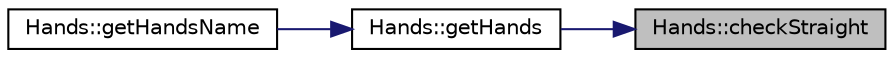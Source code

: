 digraph "Hands::checkStraight"
{
 // LATEX_PDF_SIZE
  edge [fontname="Helvetica",fontsize="10",labelfontname="Helvetica",labelfontsize="10"];
  node [fontname="Helvetica",fontsize="10",shape=record];
  rankdir="RL";
  Node1 [label="Hands::checkStraight",height=0.2,width=0.4,color="black", fillcolor="grey75", style="filled", fontcolor="black",tooltip=" "];
  Node1 -> Node2 [dir="back",color="midnightblue",fontsize="10",style="solid"];
  Node2 [label="Hands::getHands",height=0.2,width=0.4,color="black", fillcolor="white", style="filled",URL="$class_hands.html#ac30003e8e998bdeb41f908e1cc95e584",tooltip=" "];
  Node2 -> Node3 [dir="back",color="midnightblue",fontsize="10",style="solid"];
  Node3 [label="Hands::getHandsName",height=0.2,width=0.4,color="black", fillcolor="white", style="filled",URL="$class_hands.html#a64acf7d5f1f712dc8b1e17ce078b9bbd",tooltip=" "];
}
